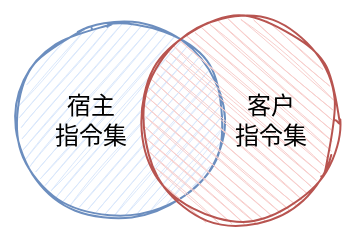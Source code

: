 <?xml version="1.0"?>
<mxfile version="18.1.3">
  <diagram id="EjLPqHsa3jpSlwRIpOHd" name="Page-1">
    <mxGraphModel dx="2" dy="1" grid="1" gridSize="10" guides="1" tooltips="1" connect="1" arrows="1" fold="1" page="1" pageScale="1" pageWidth="850" pageHeight="1100" math="0" shadow="0">
      <root>
        <mxCell id="0"/>
        <mxCell id="1" parent="0"/>
        <mxCell id="sze24is-KOGm4ZzRrVsH-6" value="" style="endArrow=none;html=1;rounded=0;strokeColor=none;" parent="1" edge="1">
          <mxGeometry width="50" height="50" relative="1" as="geometry">
            <mxPoint x="50" y="170" as="sourcePoint"/>
            <mxPoint x="170" y="50" as="targetPoint"/>
          </mxGeometry>
        </mxCell>
        <mxCell id="sze24is-KOGm4ZzRrVsH-1" value="" style="ellipse;whiteSpace=wrap;html=1;aspect=fixed;fillColor=#dae8fc;strokeColor=#6c8ebf;sketch=1;" parent="1" vertex="1">
          <mxGeometry x="60" y="60" width="100" height="100" as="geometry"/>
        </mxCell>
        <mxCell id="sze24is-KOGm4ZzRrVsH-2" value="" style="ellipse;whiteSpace=wrap;html=1;aspect=fixed;fillColor=#f8cecc;strokeColor=#b85450;sketch=1;rotation=90;" parent="1" vertex="1">
          <mxGeometry x="120" y="60" width="100" height="100" as="geometry"/>
        </mxCell>
        <mxCell id="sze24is-KOGm4ZzRrVsH-3" value="&lt;span style=&quot;&quot;&gt;&#x5BA2;&#x6237;&lt;br&gt;&#x6307;&#x4EE4;&#x96C6;&lt;/span&gt;" style="text;html=1;align=center;verticalAlign=middle;resizable=0;points=[];autosize=1;strokeColor=none;fillColor=none;" parent="1" vertex="1">
          <mxGeometry x="160" y="95" width="50" height="30" as="geometry"/>
        </mxCell>
        <mxCell id="sze24is-KOGm4ZzRrVsH-4" value="&lt;span style=&quot;&quot;&gt;&#x5BBF;&#x4E3B;&lt;br&gt;&#x6307;&#x4EE4;&#x96C6;&lt;/span&gt;" style="text;html=1;align=center;verticalAlign=middle;resizable=0;points=[];autosize=1;strokeColor=none;fillColor=none;" parent="1" vertex="1">
          <mxGeometry x="70" y="95" width="50" height="30" as="geometry"/>
        </mxCell>
      </root>
    </mxGraphModel>
  </diagram>
</mxfile>
